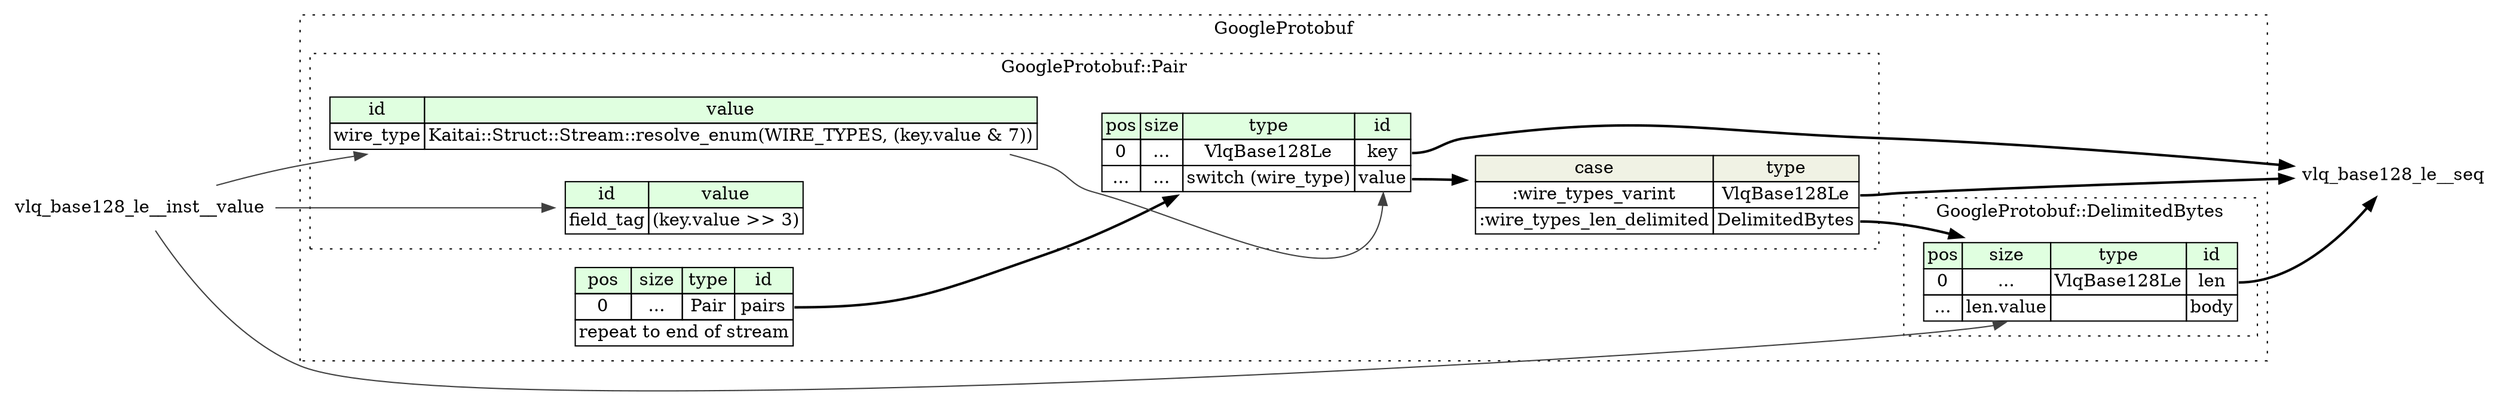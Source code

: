 digraph {
	rankdir=LR;
	node [shape=plaintext];
	subgraph cluster__google_protobuf {
		label="GoogleProtobuf";
		graph[style=dotted];

		google_protobuf__seq [label=<<TABLE BORDER="0" CELLBORDER="1" CELLSPACING="0">
			<TR><TD BGCOLOR="#E0FFE0">pos</TD><TD BGCOLOR="#E0FFE0">size</TD><TD BGCOLOR="#E0FFE0">type</TD><TD BGCOLOR="#E0FFE0">id</TD></TR>
			<TR><TD PORT="pairs_pos">0</TD><TD PORT="pairs_size">...</TD><TD>Pair</TD><TD PORT="pairs_type">pairs</TD></TR>
			<TR><TD COLSPAN="4" PORT="pairs__repeat">repeat to end of stream</TD></TR>
		</TABLE>>];
		subgraph cluster__pair {
			label="GoogleProtobuf::Pair";
			graph[style=dotted];

			pair__seq [label=<<TABLE BORDER="0" CELLBORDER="1" CELLSPACING="0">
				<TR><TD BGCOLOR="#E0FFE0">pos</TD><TD BGCOLOR="#E0FFE0">size</TD><TD BGCOLOR="#E0FFE0">type</TD><TD BGCOLOR="#E0FFE0">id</TD></TR>
				<TR><TD PORT="key_pos">0</TD><TD PORT="key_size">...</TD><TD>VlqBase128Le</TD><TD PORT="key_type">key</TD></TR>
				<TR><TD PORT="value_pos">...</TD><TD PORT="value_size">...</TD><TD>switch (wire_type)</TD><TD PORT="value_type">value</TD></TR>
			</TABLE>>];
			pair__inst__wire_type [label=<<TABLE BORDER="0" CELLBORDER="1" CELLSPACING="0">
				<TR><TD BGCOLOR="#E0FFE0">id</TD><TD BGCOLOR="#E0FFE0">value</TD></TR>
				<TR><TD>wire_type</TD><TD>Kaitai::Struct::Stream::resolve_enum(WIRE_TYPES, (key.value &amp; 7))</TD></TR>
			</TABLE>>];
			pair__inst__field_tag [label=<<TABLE BORDER="0" CELLBORDER="1" CELLSPACING="0">
				<TR><TD BGCOLOR="#E0FFE0">id</TD><TD BGCOLOR="#E0FFE0">value</TD></TR>
				<TR><TD>field_tag</TD><TD>(key.value &gt;&gt; 3)</TD></TR>
			</TABLE>>];
pair__seq_value_switch [label=<<TABLE BORDER="0" CELLBORDER="1" CELLSPACING="0">
	<TR><TD BGCOLOR="#F0F2E4">case</TD><TD BGCOLOR="#F0F2E4">type</TD></TR>
	<TR><TD>:wire_types_varint</TD><TD PORT="case0">VlqBase128Le</TD></TR>
	<TR><TD>:wire_types_len_delimited</TD><TD PORT="case1">DelimitedBytes</TD></TR>
</TABLE>>];
		}
		subgraph cluster__delimited_bytes {
			label="GoogleProtobuf::DelimitedBytes";
			graph[style=dotted];

			delimited_bytes__seq [label=<<TABLE BORDER="0" CELLBORDER="1" CELLSPACING="0">
				<TR><TD BGCOLOR="#E0FFE0">pos</TD><TD BGCOLOR="#E0FFE0">size</TD><TD BGCOLOR="#E0FFE0">type</TD><TD BGCOLOR="#E0FFE0">id</TD></TR>
				<TR><TD PORT="len_pos">0</TD><TD PORT="len_size">...</TD><TD>VlqBase128Le</TD><TD PORT="len_type">len</TD></TR>
				<TR><TD PORT="body_pos">...</TD><TD PORT="body_size">len.value</TD><TD></TD><TD PORT="body_type">body</TD></TR>
			</TABLE>>];
		}
	}
	google_protobuf__seq:pairs_type -> pair__seq [style=bold];
	pair__seq:key_type -> vlq_base128_le__seq [style=bold];
	pair__seq:value_type -> pair__seq_value_switch [style=bold];
	pair__seq_value_switch:case0 -> vlq_base128_le__seq [style=bold];
	pair__seq_value_switch:case1 -> delimited_bytes__seq [style=bold];
	pair__inst__wire_type:wire_type_type -> pair__seq:value_type [color="#404040"];
	vlq_base128_le__inst__value:value_type -> pair__inst__wire_type [color="#404040"];
	vlq_base128_le__inst__value:value_type -> pair__inst__field_tag [color="#404040"];
	delimited_bytes__seq:len_type -> vlq_base128_le__seq [style=bold];
	vlq_base128_le__inst__value:value_type -> delimited_bytes__seq:body_size [color="#404040"];
}
